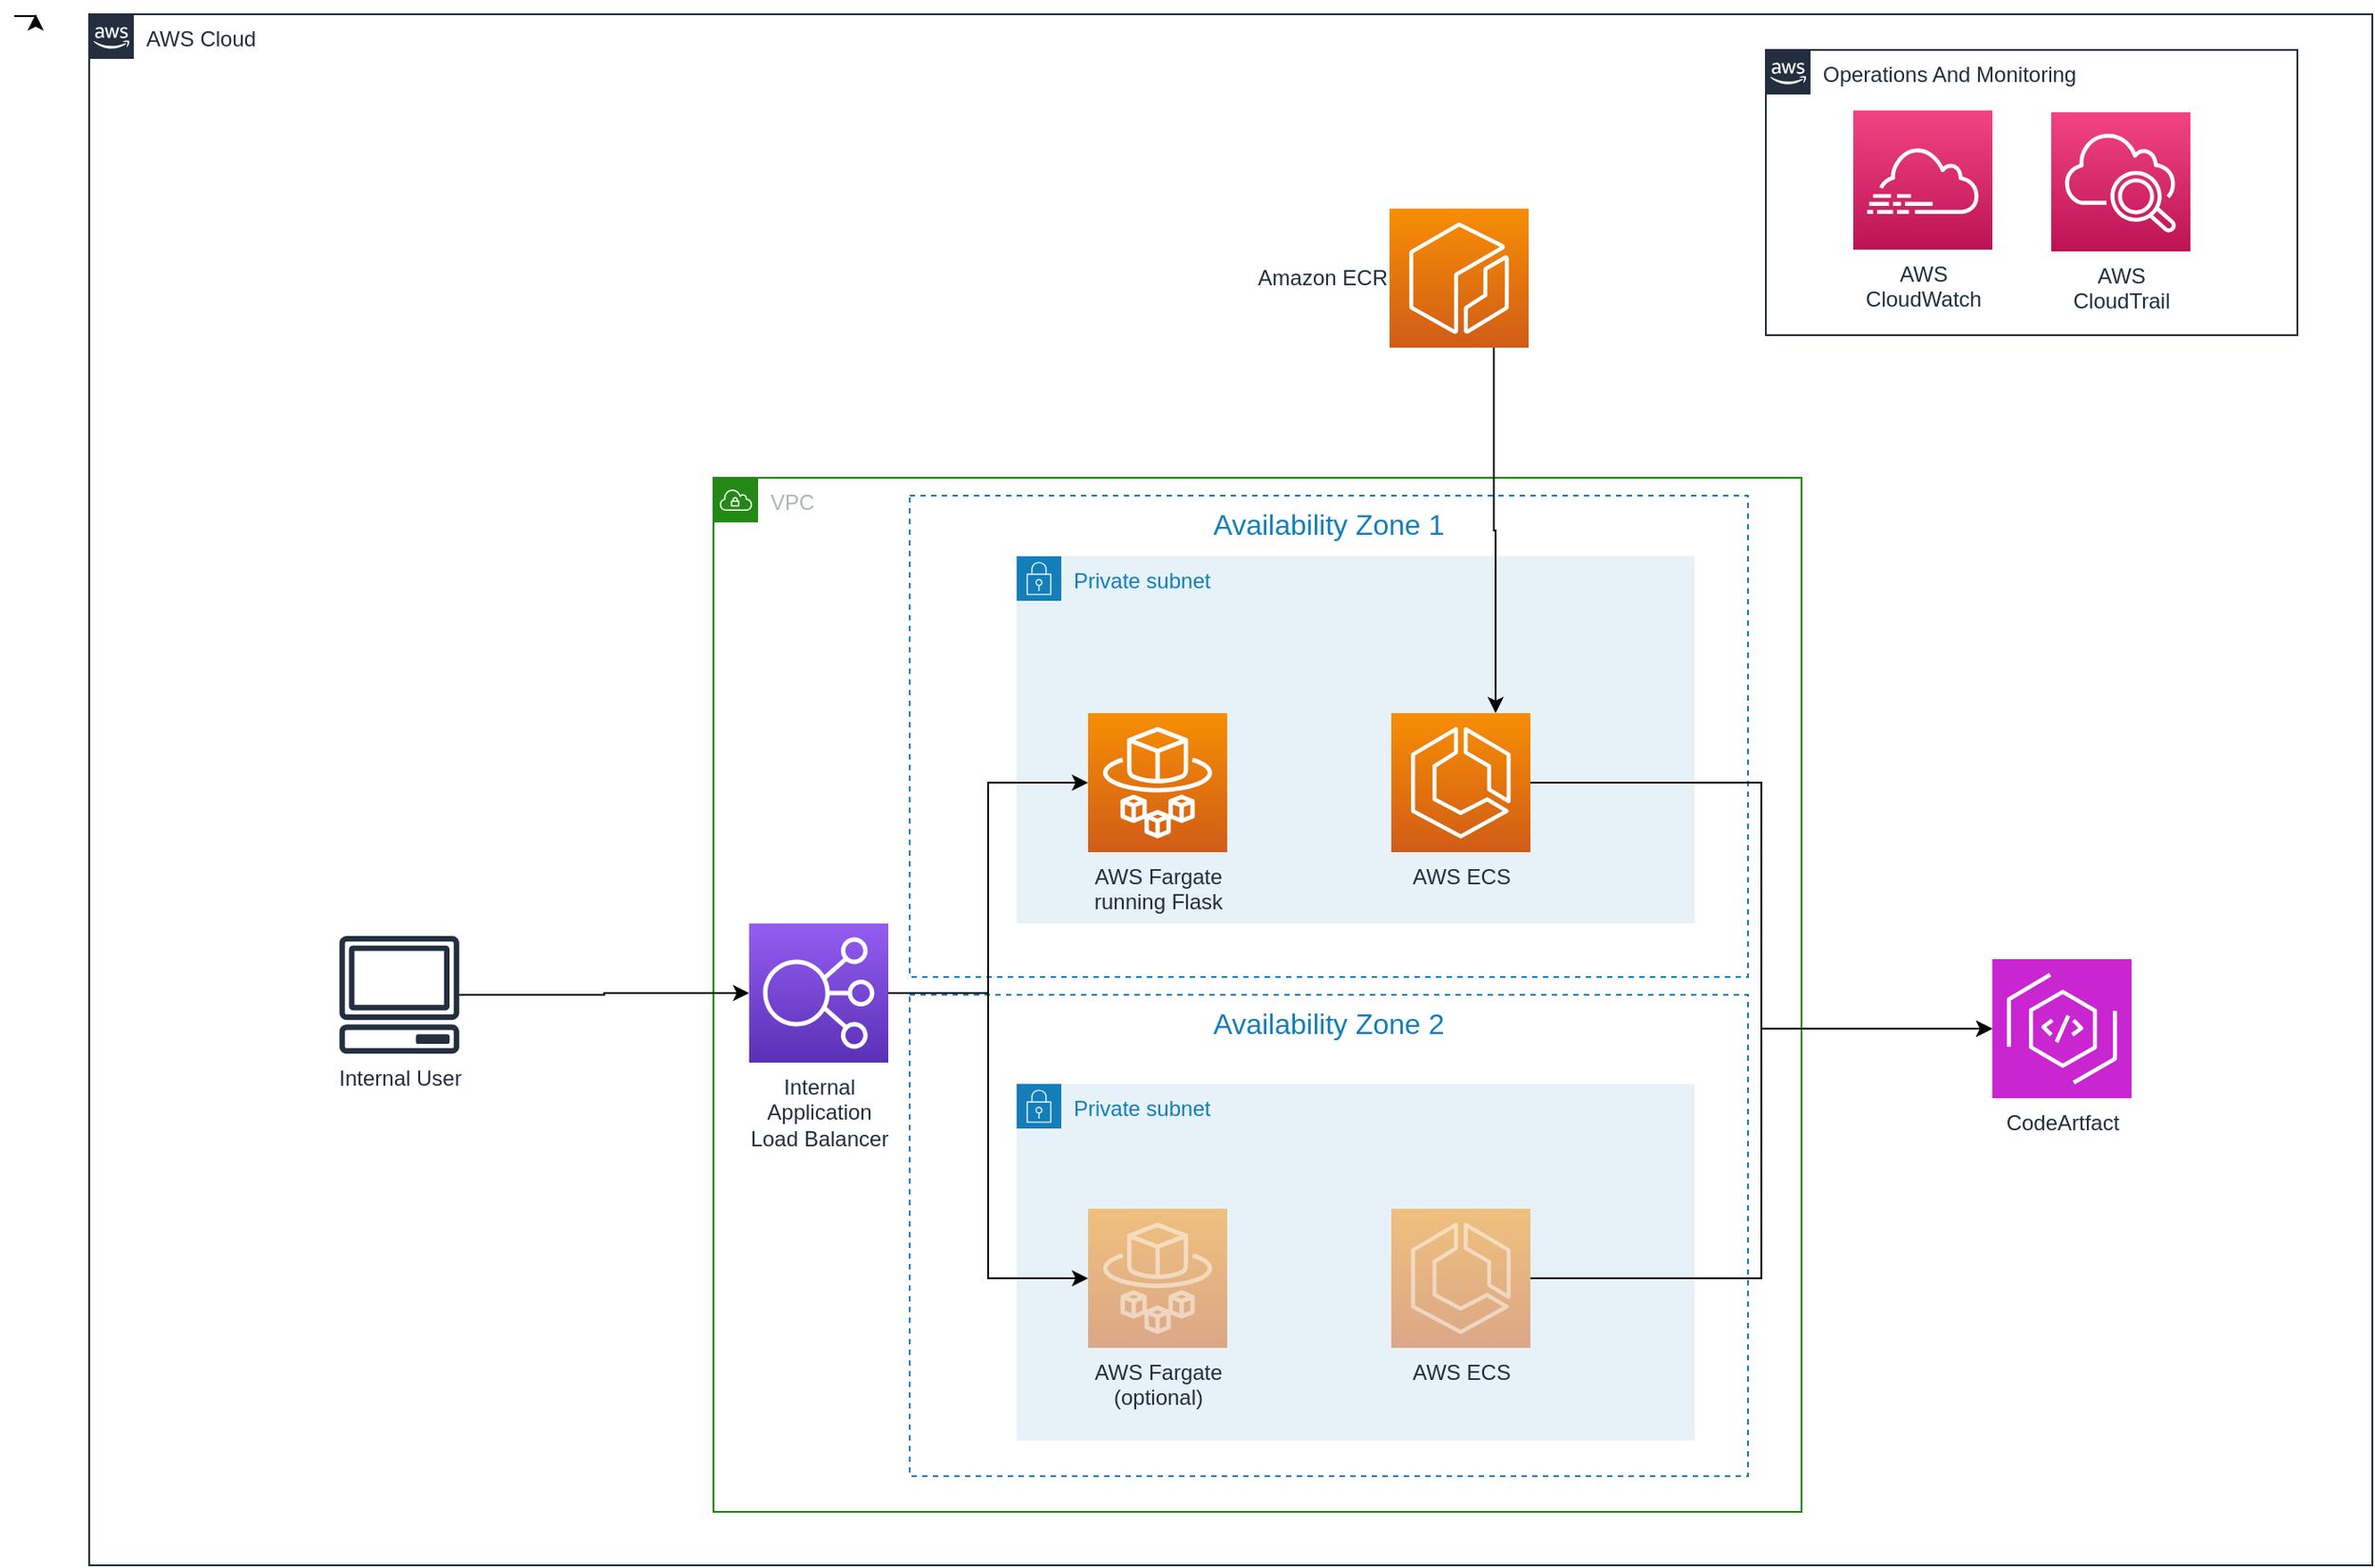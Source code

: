<mxfile version="22.0.3" type="device">
  <diagram name="Page-1" id="-p6_Q2hTXNFAEgyIho1B">
    <mxGraphModel dx="838" dy="1933" grid="1" gridSize="10" guides="1" tooltips="1" connect="1" arrows="1" fold="1" page="1" pageScale="1" pageWidth="1169" pageHeight="827" math="0" shadow="0">
      <root>
        <mxCell id="0" />
        <mxCell id="1" parent="0" />
        <mxCell id="678fTt0cwtXBxYmcVB4q-3" value="Operations And Monitoring" style="points=[[0,0],[0.25,0],[0.5,0],[0.75,0],[1,0],[1,0.25],[1,0.5],[1,0.75],[1,1],[0.75,1],[0.5,1],[0.25,1],[0,1],[0,0.75],[0,0.5],[0,0.25]];outlineConnect=0;gradientColor=none;html=1;whiteSpace=wrap;fontSize=12;fontStyle=0;shape=mxgraph.aws4.group;grIcon=mxgraph.aws4.group_aws_cloud_alt;strokeColor=#232F3E;fillColor=none;verticalAlign=top;align=left;spacingLeft=30;fontColor=#232F3E;dashed=0;" vertex="1" parent="1">
          <mxGeometry x="2240" y="-240" width="298" height="160" as="geometry" />
        </mxCell>
        <mxCell id="678fTt0cwtXBxYmcVB4q-4" value="Availability Zone 2" style="fillColor=none;strokeColor=#147EBA;dashed=1;verticalAlign=top;fontStyle=0;fontColor=#147EBA;fontSize=16;" vertex="1" parent="1">
          <mxGeometry x="1760" y="290" width="470" height="270" as="geometry" />
        </mxCell>
        <mxCell id="678fTt0cwtXBxYmcVB4q-5" value="VPC" style="points=[[0,0],[0.25,0],[0.5,0],[0.75,0],[1,0],[1,0.25],[1,0.5],[1,0.75],[1,1],[0.75,1],[0.5,1],[0.25,1],[0,1],[0,0.75],[0,0.5],[0,0.25]];outlineConnect=0;gradientColor=none;html=1;whiteSpace=wrap;fontSize=12;fontStyle=0;shape=mxgraph.aws4.group;grIcon=mxgraph.aws4.group_vpc;strokeColor=#248814;fillColor=none;verticalAlign=top;align=left;spacingLeft=30;fontColor=#AAB7B8;dashed=0;" vertex="1" parent="1">
          <mxGeometry x="1650" width="610" height="580" as="geometry" />
        </mxCell>
        <mxCell id="678fTt0cwtXBxYmcVB4q-6" value="Availability Zone 1" style="fillColor=none;strokeColor=#147EBA;dashed=1;verticalAlign=top;fontStyle=0;fontColor=#147EBA;fontSize=16;" vertex="1" parent="1">
          <mxGeometry x="1760" y="10" width="470" height="270" as="geometry" />
        </mxCell>
        <mxCell id="678fTt0cwtXBxYmcVB4q-8" value="Private subnet" style="points=[[0,0],[0.25,0],[0.5,0],[0.75,0],[1,0],[1,0.25],[1,0.5],[1,0.75],[1,1],[0.75,1],[0.5,1],[0.25,1],[0,1],[0,0.75],[0,0.5],[0,0.25]];outlineConnect=0;gradientColor=none;html=1;whiteSpace=wrap;fontSize=12;fontStyle=0;shape=mxgraph.aws4.group;grIcon=mxgraph.aws4.group_security_group;grStroke=0;strokeColor=#147EBA;fillColor=#E6F2F8;verticalAlign=top;align=left;spacingLeft=30;fontColor=#147EBA;dashed=0;" vertex="1" parent="1">
          <mxGeometry x="1820" y="44" width="380" height="206" as="geometry" />
        </mxCell>
        <mxCell id="678fTt0cwtXBxYmcVB4q-9" value="Private subnet" style="points=[[0,0],[0.25,0],[0.5,0],[0.75,0],[1,0],[1,0.25],[1,0.5],[1,0.75],[1,1],[0.75,1],[0.5,1],[0.25,1],[0,1],[0,0.75],[0,0.5],[0,0.25]];outlineConnect=0;gradientColor=none;html=1;whiteSpace=wrap;fontSize=12;fontStyle=0;shape=mxgraph.aws4.group;grIcon=mxgraph.aws4.group_security_group;grStroke=0;strokeColor=#147EBA;fillColor=#E6F2F8;verticalAlign=top;align=left;spacingLeft=30;fontColor=#147EBA;dashed=0;" vertex="1" parent="1">
          <mxGeometry x="1820" y="340" width="380" height="200" as="geometry" />
        </mxCell>
        <mxCell id="678fTt0cwtXBxYmcVB4q-10" style="edgeStyle=orthogonalEdgeStyle;rounded=0;orthogonalLoop=1;jettySize=auto;html=1;exitX=1;exitY=0.5;exitDx=0;exitDy=0;entryX=0;entryY=0.5;entryDx=0;entryDy=0;entryPerimeter=0;fontSize=16;startArrow=none;startFill=0;endArrow=classic;endFill=1;strokeWidth=1;exitPerimeter=0;" edge="1" parent="1" source="678fTt0cwtXBxYmcVB4q-57" target="678fTt0cwtXBxYmcVB4q-62">
          <mxGeometry relative="1" as="geometry">
            <mxPoint x="2164" y="190" as="sourcePoint" />
            <mxPoint x="2380" y="290" as="targetPoint" />
          </mxGeometry>
        </mxCell>
        <mxCell id="678fTt0cwtXBxYmcVB4q-11" style="edgeStyle=orthogonalEdgeStyle;rounded=0;orthogonalLoop=1;jettySize=auto;html=1;exitX=1;exitY=0.5;exitDx=0;exitDy=0;fontSize=16;startArrow=none;startFill=0;endArrow=classic;endFill=1;strokeWidth=1;entryX=0;entryY=0.5;entryDx=0;entryDy=0;entryPerimeter=0;exitPerimeter=0;" edge="1" parent="1" source="678fTt0cwtXBxYmcVB4q-58" target="678fTt0cwtXBxYmcVB4q-62">
          <mxGeometry relative="1" as="geometry">
            <mxPoint x="2380" y="290" as="targetPoint" />
            <mxPoint x="2164" y="410" as="sourcePoint" />
          </mxGeometry>
        </mxCell>
        <mxCell id="678fTt0cwtXBxYmcVB4q-13" value="AWS Fargate&lt;br&gt;running Flask" style="sketch=0;points=[[0,0,0],[0.25,0,0],[0.5,0,0],[0.75,0,0],[1,0,0],[0,1,0],[0.25,1,0],[0.5,1,0],[0.75,1,0],[1,1,0],[0,0.25,0],[0,0.5,0],[0,0.75,0],[1,0.25,0],[1,0.5,0],[1,0.75,0]];outlineConnect=0;fontColor=#232F3E;gradientColor=#F78E04;gradientDirection=north;fillColor=#D05C17;strokeColor=#ffffff;dashed=0;verticalLabelPosition=bottom;verticalAlign=top;align=center;html=1;fontSize=12;fontStyle=0;aspect=fixed;shape=mxgraph.aws4.resourceIcon;resIcon=mxgraph.aws4.fargate;" vertex="1" parent="1">
          <mxGeometry x="1860" y="132" width="78" height="78" as="geometry" />
        </mxCell>
        <mxCell id="678fTt0cwtXBxYmcVB4q-30" value="AWS &lt;br&gt;CloudTrail" style="sketch=0;points=[[0,0,0],[0.25,0,0],[0.5,0,0],[0.75,0,0],[1,0,0],[0,1,0],[0.25,1,0],[0.5,1,0],[0.75,1,0],[1,1,0],[0,0.25,0],[0,0.5,0],[0,0.75,0],[1,0.25,0],[1,0.5,0],[1,0.75,0]];points=[[0,0,0],[0.25,0,0],[0.5,0,0],[0.75,0,0],[1,0,0],[0,1,0],[0.25,1,0],[0.5,1,0],[0.75,1,0],[1,1,0],[0,0.25,0],[0,0.5,0],[0,0.75,0],[1,0.25,0],[1,0.5,0],[1,0.75,0]];outlineConnect=0;fontColor=#232F3E;gradientColor=#F34482;gradientDirection=north;fillColor=#BC1356;strokeColor=#ffffff;dashed=0;verticalLabelPosition=bottom;verticalAlign=top;align=center;html=1;fontSize=12;fontStyle=0;aspect=fixed;shape=mxgraph.aws4.resourceIcon;resIcon=mxgraph.aws4.cloudwatch_2;" vertex="1" parent="1">
          <mxGeometry x="2400" y="-205" width="78" height="78" as="geometry" />
        </mxCell>
        <mxCell id="678fTt0cwtXBxYmcVB4q-31" value="AWS &lt;br&gt;CloudWatch" style="sketch=0;points=[[0,0,0],[0.25,0,0],[0.5,0,0],[0.75,0,0],[1,0,0],[0,1,0],[0.25,1,0],[0.5,1,0],[0.75,1,0],[1,1,0],[0,0.25,0],[0,0.5,0],[0,0.75,0],[1,0.25,0],[1,0.5,0],[1,0.75,0]];points=[[0,0,0],[0.25,0,0],[0.5,0,0],[0.75,0,0],[1,0,0],[0,1,0],[0.25,1,0],[0.5,1,0],[0.75,1,0],[1,1,0],[0,0.25,0],[0,0.5,0],[0,0.75,0],[1,0.25,0],[1,0.5,0],[1,0.75,0]];outlineConnect=0;fontColor=#232F3E;gradientColor=#F34482;gradientDirection=north;fillColor=#BC1356;strokeColor=#ffffff;dashed=0;verticalLabelPosition=bottom;verticalAlign=top;align=center;html=1;fontSize=12;fontStyle=0;aspect=fixed;shape=mxgraph.aws4.resourceIcon;resIcon=mxgraph.aws4.cloudtrail;" vertex="1" parent="1">
          <mxGeometry x="2289" y="-206" width="78" height="78" as="geometry" />
        </mxCell>
        <mxCell id="678fTt0cwtXBxYmcVB4q-33" style="edgeStyle=orthogonalEdgeStyle;rounded=0;orthogonalLoop=1;jettySize=auto;html=1;entryX=0;entryY=0.5;entryDx=0;entryDy=0;entryPerimeter=0;fontSize=16;startArrow=none;startFill=0;endArrow=classic;endFill=1;strokeWidth=1;" edge="1" parent="1" source="678fTt0cwtXBxYmcVB4q-36" target="678fTt0cwtXBxYmcVB4q-42">
          <mxGeometry relative="1" as="geometry">
            <mxPoint x="1480" y="289" as="targetPoint" />
          </mxGeometry>
        </mxCell>
        <mxCell id="678fTt0cwtXBxYmcVB4q-36" value="Internal User" style="sketch=0;outlineConnect=0;fontColor=#232F3E;gradientColor=none;fillColor=#232F3E;strokeColor=none;dashed=0;verticalLabelPosition=bottom;verticalAlign=top;align=center;html=1;fontSize=12;fontStyle=0;aspect=fixed;pointerEvents=1;shape=mxgraph.aws4.client;" vertex="1" parent="1">
          <mxGeometry x="1440" y="257" width="67.74" height="66" as="geometry" />
        </mxCell>
        <mxCell id="678fTt0cwtXBxYmcVB4q-40" style="edgeStyle=orthogonalEdgeStyle;rounded=0;orthogonalLoop=1;jettySize=auto;html=1;entryX=0;entryY=0.5;entryDx=0;entryDy=0;fontSize=16;startArrow=none;startFill=0;endArrow=classic;endFill=1;strokeWidth=1;entryPerimeter=0;" edge="1" parent="1" source="678fTt0cwtXBxYmcVB4q-42" target="678fTt0cwtXBxYmcVB4q-13">
          <mxGeometry relative="1" as="geometry">
            <mxPoint x="1824" y="190" as="targetPoint" />
          </mxGeometry>
        </mxCell>
        <mxCell id="678fTt0cwtXBxYmcVB4q-41" style="edgeStyle=orthogonalEdgeStyle;rounded=0;orthogonalLoop=1;jettySize=auto;html=1;fontSize=16;startArrow=none;startFill=0;endArrow=classic;endFill=1;strokeWidth=1;entryX=0;entryY=0.5;entryDx=0;entryDy=0;entryPerimeter=0;" edge="1" parent="1" source="678fTt0cwtXBxYmcVB4q-42" target="678fTt0cwtXBxYmcVB4q-47">
          <mxGeometry relative="1" as="geometry">
            <mxPoint x="1824" y="410" as="targetPoint" />
          </mxGeometry>
        </mxCell>
        <mxCell id="678fTt0cwtXBxYmcVB4q-42" value="Internal &lt;br&gt;Application&lt;br&gt;Load Balancer" style="sketch=0;points=[[0,0,0],[0.25,0,0],[0.5,0,0],[0.75,0,0],[1,0,0],[0,1,0],[0.25,1,0],[0.5,1,0],[0.75,1,0],[1,1,0],[0,0.25,0],[0,0.5,0],[0,0.75,0],[1,0.25,0],[1,0.5,0],[1,0.75,0]];outlineConnect=0;fontColor=#232F3E;gradientColor=#945DF2;gradientDirection=north;fillColor=#5A30B5;strokeColor=#ffffff;dashed=0;verticalLabelPosition=bottom;verticalAlign=top;align=center;html=1;fontSize=12;fontStyle=0;aspect=fixed;shape=mxgraph.aws4.resourceIcon;resIcon=mxgraph.aws4.elastic_load_balancing;" vertex="1" parent="1">
          <mxGeometry x="1670" y="250" width="78" height="78" as="geometry" />
        </mxCell>
        <mxCell id="678fTt0cwtXBxYmcVB4q-45" style="edgeStyle=orthogonalEdgeStyle;rounded=0;orthogonalLoop=1;jettySize=auto;html=1;fontSize=16;endArrow=classic;endFill=1;strokeWidth=1;" edge="1" parent="1" target="678fTt0cwtXBxYmcVB4q-16">
          <mxGeometry relative="1" as="geometry">
            <mxPoint x="1270" y="-260" as="targetPoint" />
            <mxPoint x="1258" y="-259" as="sourcePoint" />
          </mxGeometry>
        </mxCell>
        <mxCell id="678fTt0cwtXBxYmcVB4q-47" value="AWS Fargate&lt;br&gt;(optional)" style="sketch=0;points=[[0,0,0],[0.25,0,0],[0.5,0,0],[0.75,0,0],[1,0,0],[0,1,0],[0.25,1,0],[0.5,1,0],[0.75,1,0],[1,1,0],[0,0.25,0],[0,0.5,0],[0,0.75,0],[1,0.25,0],[1,0.5,0],[1,0.75,0]];outlineConnect=0;fontColor=#232F3E;gradientColor=#F78E04;gradientDirection=north;fillColor=#D05C17;strokeColor=#ffffff;dashed=0;verticalLabelPosition=bottom;verticalAlign=top;align=center;html=1;fontSize=12;fontStyle=0;aspect=fixed;shape=mxgraph.aws4.resourceIcon;resIcon=mxgraph.aws4.fargate;opacity=50;" vertex="1" parent="1">
          <mxGeometry x="1860" y="410" width="78" height="78" as="geometry" />
        </mxCell>
        <mxCell id="678fTt0cwtXBxYmcVB4q-53" style="edgeStyle=orthogonalEdgeStyle;rounded=0;orthogonalLoop=1;jettySize=auto;html=1;exitX=0.75;exitY=1;exitDx=0;exitDy=0;exitPerimeter=0;fontSize=16;startArrow=none;startFill=0;endArrow=classic;endFill=1;strokeWidth=1;entryX=0.75;entryY=0;entryDx=0;entryDy=0;entryPerimeter=0;" edge="1" parent="1" source="678fTt0cwtXBxYmcVB4q-54" target="678fTt0cwtXBxYmcVB4q-57">
          <mxGeometry relative="1" as="geometry">
            <mxPoint x="2079" y="80" as="targetPoint" />
          </mxGeometry>
        </mxCell>
        <mxCell id="678fTt0cwtXBxYmcVB4q-54" value="Amazon ECR" style="sketch=0;points=[[0,0,0],[0.25,0,0],[0.5,0,0],[0.75,0,0],[1,0,0],[0,1,0],[0.25,1,0],[0.5,1,0],[0.75,1,0],[1,1,0],[0,0.25,0],[0,0.5,0],[0,0.75,0],[1,0.25,0],[1,0.5,0],[1,0.75,0]];outlineConnect=0;fontColor=#232F3E;gradientColor=#F78E04;gradientDirection=north;fillColor=#D05C17;strokeColor=#ffffff;dashed=0;verticalLabelPosition=middle;verticalAlign=middle;align=right;html=1;fontSize=12;fontStyle=0;aspect=fixed;shape=mxgraph.aws4.resourceIcon;resIcon=mxgraph.aws4.ecr;labelPosition=left;" vertex="1" parent="1">
          <mxGeometry x="2029" y="-151" width="78" height="78" as="geometry" />
        </mxCell>
        <mxCell id="678fTt0cwtXBxYmcVB4q-57" value="AWS ECS" style="sketch=0;points=[[0,0,0],[0.25,0,0],[0.5,0,0],[0.75,0,0],[1,0,0],[0,1,0],[0.25,1,0],[0.5,1,0],[0.75,1,0],[1,1,0],[0,0.25,0],[0,0.5,0],[0,0.75,0],[1,0.25,0],[1,0.5,0],[1,0.75,0]];outlineConnect=0;fontColor=#232F3E;gradientColor=#F78E04;gradientDirection=north;fillColor=#D05C17;strokeColor=#ffffff;dashed=0;verticalLabelPosition=bottom;verticalAlign=top;align=center;html=1;fontSize=12;fontStyle=0;aspect=fixed;shape=mxgraph.aws4.resourceIcon;resIcon=mxgraph.aws4.ecs;" vertex="1" parent="1">
          <mxGeometry x="2030" y="132" width="78" height="78" as="geometry" />
        </mxCell>
        <mxCell id="678fTt0cwtXBxYmcVB4q-58" value="AWS ECS" style="sketch=0;points=[[0,0,0],[0.25,0,0],[0.5,0,0],[0.75,0,0],[1,0,0],[0,1,0],[0.25,1,0],[0.5,1,0],[0.75,1,0],[1,1,0],[0,0.25,0],[0,0.5,0],[0,0.75,0],[1,0.25,0],[1,0.5,0],[1,0.75,0]];outlineConnect=0;fontColor=#232F3E;gradientColor=#F78E04;gradientDirection=north;fillColor=#D05C17;strokeColor=#ffffff;dashed=0;verticalLabelPosition=bottom;verticalAlign=top;align=center;html=1;fontSize=12;fontStyle=0;aspect=fixed;shape=mxgraph.aws4.resourceIcon;resIcon=mxgraph.aws4.ecs;opacity=50;" vertex="1" parent="1">
          <mxGeometry x="2030" y="410" width="78" height="78" as="geometry" />
        </mxCell>
        <mxCell id="678fTt0cwtXBxYmcVB4q-62" value="CodeArtfact" style="sketch=0;points=[[0,0,0],[0.25,0,0],[0.5,0,0],[0.75,0,0],[1,0,0],[0,1,0],[0.25,1,0],[0.5,1,0],[0.75,1,0],[1,1,0],[0,0.25,0],[0,0.5,0],[0,0.75,0],[1,0.25,0],[1,0.5,0],[1,0.75,0]];outlineConnect=0;fontColor=#232F3E;fillColor=#C925D1;strokeColor=#ffffff;dashed=0;verticalLabelPosition=bottom;verticalAlign=top;align=center;html=1;fontSize=12;fontStyle=0;aspect=fixed;shape=mxgraph.aws4.resourceIcon;resIcon=mxgraph.aws4.codeartifact;" vertex="1" parent="1">
          <mxGeometry x="2367" y="270" width="78" height="78" as="geometry" />
        </mxCell>
        <mxCell id="678fTt0cwtXBxYmcVB4q-63" value="AWS Cloud" style="points=[[0,0],[0.25,0],[0.5,0],[0.75,0],[1,0],[1,0.25],[1,0.5],[1,0.75],[1,1],[0.75,1],[0.5,1],[0.25,1],[0,1],[0,0.75],[0,0.5],[0,0.25]];outlineConnect=0;gradientColor=none;html=1;whiteSpace=wrap;fontSize=12;fontStyle=0;container=1;pointerEvents=0;collapsible=0;recursiveResize=0;shape=mxgraph.aws4.group;grIcon=mxgraph.aws4.group_aws_cloud_alt;strokeColor=#232F3E;fillColor=none;verticalAlign=top;align=left;spacingLeft=30;fontColor=#232F3E;dashed=0;" vertex="1" parent="1">
          <mxGeometry x="1300" y="-260" width="1280" height="870" as="geometry" />
        </mxCell>
      </root>
    </mxGraphModel>
  </diagram>
</mxfile>
